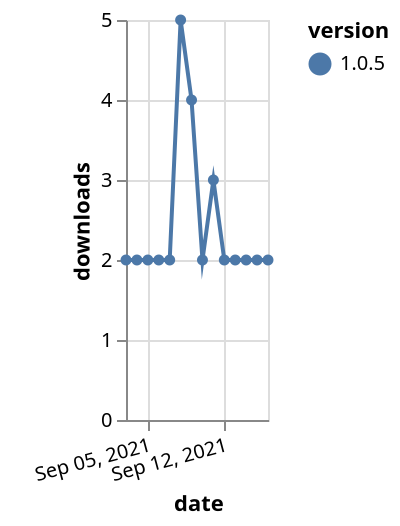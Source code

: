 {"$schema": "https://vega.github.io/schema/vega-lite/v5.json", "description": "A simple bar chart with embedded data.", "data": {"values": [{"date": "2021-09-03", "total": 5209, "delta": 2, "version": "1.0.5"}, {"date": "2021-09-04", "total": 5211, "delta": 2, "version": "1.0.5"}, {"date": "2021-09-05", "total": 5213, "delta": 2, "version": "1.0.5"}, {"date": "2021-09-06", "total": 5215, "delta": 2, "version": "1.0.5"}, {"date": "2021-09-07", "total": 5217, "delta": 2, "version": "1.0.5"}, {"date": "2021-09-08", "total": 5222, "delta": 5, "version": "1.0.5"}, {"date": "2021-09-09", "total": 5226, "delta": 4, "version": "1.0.5"}, {"date": "2021-09-10", "total": 5228, "delta": 2, "version": "1.0.5"}, {"date": "2021-09-11", "total": 5231, "delta": 3, "version": "1.0.5"}, {"date": "2021-09-12", "total": 5233, "delta": 2, "version": "1.0.5"}, {"date": "2021-09-13", "total": 5235, "delta": 2, "version": "1.0.5"}, {"date": "2021-09-14", "total": 5237, "delta": 2, "version": "1.0.5"}, {"date": "2021-09-15", "total": 5239, "delta": 2, "version": "1.0.5"}, {"date": "2021-09-16", "total": 5241, "delta": 2, "version": "1.0.5"}]}, "width": "container", "mark": {"type": "line", "point": {"filled": true}}, "encoding": {"x": {"field": "date", "type": "temporal", "timeUnit": "yearmonthdate", "title": "date", "axis": {"labelAngle": -15}}, "y": {"field": "delta", "type": "quantitative", "title": "downloads"}, "color": {"field": "version", "type": "nominal"}, "tooltip": {"field": "delta"}}}